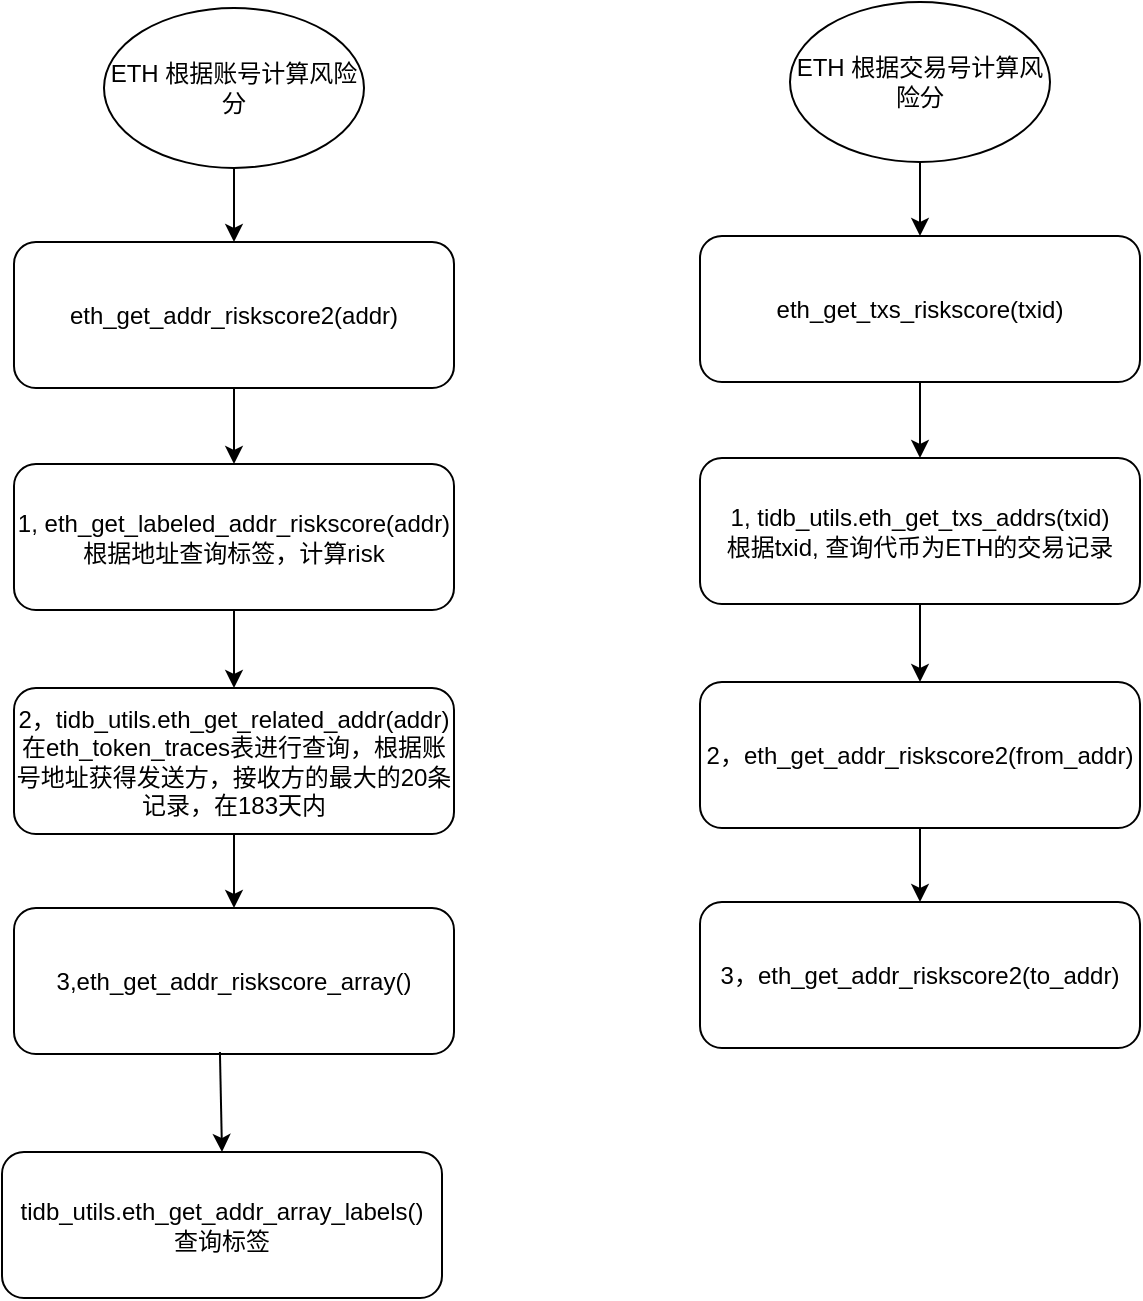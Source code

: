 <mxfile version="14.7.4" type="github" pages="2">
  <diagram id="856ZvJbGQnMX7ldOnDJI" name="Page-1">
    <mxGraphModel dx="1465" dy="913" grid="1" gridSize="10" guides="1" tooltips="1" connect="1" arrows="1" fold="1" page="1" pageScale="1" pageWidth="827" pageHeight="1169" math="0" shadow="0">
      <root>
        <mxCell id="0" />
        <mxCell id="1" parent="0" />
        <mxCell id="XW7_ojzKSVhWm9udO3rs-1" value="ETH 根据账号计算风险分 " style="ellipse;whiteSpace=wrap;html=1;" vertex="1" parent="1">
          <mxGeometry x="105" y="40" width="130" height="80" as="geometry" />
        </mxCell>
        <mxCell id="XW7_ojzKSVhWm9udO3rs-2" value="eth_get_addr_riskscore2(addr)" style="rounded=1;whiteSpace=wrap;html=1;" vertex="1" parent="1">
          <mxGeometry x="60" y="157" width="220" height="73" as="geometry" />
        </mxCell>
        <mxCell id="XW7_ojzKSVhWm9udO3rs-3" value="" style="endArrow=classic;html=1;exitX=0.5;exitY=1;exitDx=0;exitDy=0;entryX=0.5;entryY=0;entryDx=0;entryDy=0;" edge="1" parent="1" source="XW7_ojzKSVhWm9udO3rs-1" target="XW7_ojzKSVhWm9udO3rs-2">
          <mxGeometry width="50" height="50" relative="1" as="geometry">
            <mxPoint x="140" y="380" as="sourcePoint" />
            <mxPoint x="160" y="160" as="targetPoint" />
          </mxGeometry>
        </mxCell>
        <mxCell id="XW7_ojzKSVhWm9udO3rs-5" value="1, eth_get_labeled_addr_riskscore(addr)&lt;br&gt;根据地址查询标签，计算risk" style="rounded=1;whiteSpace=wrap;html=1;" vertex="1" parent="1">
          <mxGeometry x="60" y="268" width="220" height="73" as="geometry" />
        </mxCell>
        <mxCell id="XW7_ojzKSVhWm9udO3rs-6" value="" style="endArrow=classic;html=1;exitX=0.5;exitY=1;exitDx=0;exitDy=0;entryX=0.5;entryY=0;entryDx=0;entryDy=0;" edge="1" parent="1" source="XW7_ojzKSVhWm9udO3rs-2" target="XW7_ojzKSVhWm9udO3rs-5">
          <mxGeometry width="50" height="50" relative="1" as="geometry">
            <mxPoint x="380" y="320" as="sourcePoint" />
            <mxPoint x="430" y="270" as="targetPoint" />
          </mxGeometry>
        </mxCell>
        <mxCell id="XW7_ojzKSVhWm9udO3rs-7" value="&lt;div&gt;2，tidb_utils.eth_get_related_addr(addr)&lt;/div&gt;&lt;div&gt;在eth_token_traces表进行查询，根据账号地址获得发送方，接收方的最大的20条记录，在183天内&lt;br&gt;&lt;/div&gt;" style="rounded=1;whiteSpace=wrap;html=1;" vertex="1" parent="1">
          <mxGeometry x="60" y="380" width="220" height="73" as="geometry" />
        </mxCell>
        <mxCell id="XW7_ojzKSVhWm9udO3rs-8" value="" style="endArrow=classic;html=1;exitX=0.5;exitY=1;exitDx=0;exitDy=0;entryX=0.5;entryY=0;entryDx=0;entryDy=0;" edge="1" parent="1" source="XW7_ojzKSVhWm9udO3rs-5" target="XW7_ojzKSVhWm9udO3rs-7">
          <mxGeometry width="50" height="50" relative="1" as="geometry">
            <mxPoint x="410" y="430" as="sourcePoint" />
            <mxPoint x="460" y="380" as="targetPoint" />
          </mxGeometry>
        </mxCell>
        <mxCell id="XW7_ojzKSVhWm9udO3rs-13" value="3,eth_get_addr_riskscore_array()" style="rounded=1;whiteSpace=wrap;html=1;" vertex="1" parent="1">
          <mxGeometry x="60" y="490" width="220" height="73" as="geometry" />
        </mxCell>
        <mxCell id="XW7_ojzKSVhWm9udO3rs-14" value="" style="endArrow=classic;html=1;exitX=0.5;exitY=1;exitDx=0;exitDy=0;entryX=0.5;entryY=0;entryDx=0;entryDy=0;entryPerimeter=0;" edge="1" parent="1" source="XW7_ojzKSVhWm9udO3rs-7" target="XW7_ojzKSVhWm9udO3rs-13">
          <mxGeometry width="50" height="50" relative="1" as="geometry">
            <mxPoint x="440" y="540" as="sourcePoint" />
            <mxPoint x="170" y="510" as="targetPoint" />
          </mxGeometry>
        </mxCell>
        <mxCell id="XW7_ojzKSVhWm9udO3rs-16" value="tidb_utils.eth_get_addr_array_labels()&lt;br&gt;查询标签" style="rounded=1;whiteSpace=wrap;html=1;" vertex="1" parent="1">
          <mxGeometry x="54" y="612" width="220" height="73" as="geometry" />
        </mxCell>
        <mxCell id="XW7_ojzKSVhWm9udO3rs-19" value="" style="endArrow=classic;html=1;exitX=0.468;exitY=0.986;exitDx=0;exitDy=0;exitPerimeter=0;entryX=0.5;entryY=0;entryDx=0;entryDy=0;" edge="1" parent="1" source="XW7_ojzKSVhWm9udO3rs-13" target="XW7_ojzKSVhWm9udO3rs-16">
          <mxGeometry width="50" height="50" relative="1" as="geometry">
            <mxPoint x="370" y="670" as="sourcePoint" />
            <mxPoint x="420" y="620" as="targetPoint" />
          </mxGeometry>
        </mxCell>
        <mxCell id="XW7_ojzKSVhWm9udO3rs-20" value="ETH 根据交易号计算风险分 " style="ellipse;whiteSpace=wrap;html=1;" vertex="1" parent="1">
          <mxGeometry x="448" y="37" width="130" height="80" as="geometry" />
        </mxCell>
        <mxCell id="XW7_ojzKSVhWm9udO3rs-21" value="eth_get_txs_riskscore(txid)" style="rounded=1;whiteSpace=wrap;html=1;" vertex="1" parent="1">
          <mxGeometry x="403" y="154" width="220" height="73" as="geometry" />
        </mxCell>
        <mxCell id="XW7_ojzKSVhWm9udO3rs-22" value="" style="endArrow=classic;html=1;exitX=0.5;exitY=1;exitDx=0;exitDy=0;entryX=0.5;entryY=0;entryDx=0;entryDy=0;" edge="1" parent="1" source="XW7_ojzKSVhWm9udO3rs-20" target="XW7_ojzKSVhWm9udO3rs-21">
          <mxGeometry width="50" height="50" relative="1" as="geometry">
            <mxPoint x="483" y="377" as="sourcePoint" />
            <mxPoint x="503" y="157" as="targetPoint" />
          </mxGeometry>
        </mxCell>
        <mxCell id="XW7_ojzKSVhWm9udO3rs-23" value="1, tidb_utils.eth_get_txs_addrs(txid)&lt;br&gt;根据txid, 查询代币为ETH的交易记录" style="rounded=1;whiteSpace=wrap;html=1;" vertex="1" parent="1">
          <mxGeometry x="403" y="265" width="220" height="73" as="geometry" />
        </mxCell>
        <mxCell id="XW7_ojzKSVhWm9udO3rs-24" value="" style="endArrow=classic;html=1;exitX=0.5;exitY=1;exitDx=0;exitDy=0;entryX=0.5;entryY=0;entryDx=0;entryDy=0;" edge="1" parent="1" source="XW7_ojzKSVhWm9udO3rs-21" target="XW7_ojzKSVhWm9udO3rs-23">
          <mxGeometry width="50" height="50" relative="1" as="geometry">
            <mxPoint x="723" y="317" as="sourcePoint" />
            <mxPoint x="773" y="267" as="targetPoint" />
          </mxGeometry>
        </mxCell>
        <mxCell id="XW7_ojzKSVhWm9udO3rs-25" value="&lt;div&gt;2，eth_get_addr_riskscore2(from_addr)&lt;/div&gt;" style="rounded=1;whiteSpace=wrap;html=1;" vertex="1" parent="1">
          <mxGeometry x="403" y="377" width="220" height="73" as="geometry" />
        </mxCell>
        <mxCell id="XW7_ojzKSVhWm9udO3rs-26" value="" style="endArrow=classic;html=1;exitX=0.5;exitY=1;exitDx=0;exitDy=0;entryX=0.5;entryY=0;entryDx=0;entryDy=0;" edge="1" parent="1" source="XW7_ojzKSVhWm9udO3rs-23" target="XW7_ojzKSVhWm9udO3rs-25">
          <mxGeometry width="50" height="50" relative="1" as="geometry">
            <mxPoint x="753" y="427" as="sourcePoint" />
            <mxPoint x="803" y="377" as="targetPoint" />
          </mxGeometry>
        </mxCell>
        <mxCell id="XW7_ojzKSVhWm9udO3rs-27" value="3，eth_get_addr_riskscore2(to_addr)" style="rounded=1;whiteSpace=wrap;html=1;" vertex="1" parent="1">
          <mxGeometry x="403" y="487" width="220" height="73" as="geometry" />
        </mxCell>
        <mxCell id="XW7_ojzKSVhWm9udO3rs-28" value="" style="endArrow=classic;html=1;exitX=0.5;exitY=1;exitDx=0;exitDy=0;entryX=0.5;entryY=0;entryDx=0;entryDy=0;entryPerimeter=0;" edge="1" parent="1" source="XW7_ojzKSVhWm9udO3rs-25" target="XW7_ojzKSVhWm9udO3rs-27">
          <mxGeometry width="50" height="50" relative="1" as="geometry">
            <mxPoint x="783" y="537" as="sourcePoint" />
            <mxPoint x="513" y="507" as="targetPoint" />
          </mxGeometry>
        </mxCell>
      </root>
    </mxGraphModel>
  </diagram>
  <diagram id="nbPUPHwSq4mbfJpfsETS" name="Page-2">
    <mxGraphModel dx="1465" dy="913" grid="1" gridSize="10" guides="1" tooltips="1" connect="1" arrows="1" fold="1" page="1" pageScale="1" pageWidth="827" pageHeight="1169" math="0" shadow="0">
      <root>
        <mxCell id="N9jU_cckzsBoXIB6CpFo-0" />
        <mxCell id="N9jU_cckzsBoXIB6CpFo-1" parent="N9jU_cckzsBoXIB6CpFo-0" />
        <mxCell id="IIjvISD3lN-DGj-ZSIPH-0" value="TRON 根据交易号计算风险分 " style="ellipse;whiteSpace=wrap;html=1;" vertex="1" parent="N9jU_cckzsBoXIB6CpFo-1">
          <mxGeometry x="175" y="37" width="130" height="80" as="geometry" />
        </mxCell>
        <mxCell id="IIjvISD3lN-DGj-ZSIPH-1" value="tron_get_txs_riskscore(txid)" style="rounded=1;whiteSpace=wrap;html=1;" vertex="1" parent="N9jU_cckzsBoXIB6CpFo-1">
          <mxGeometry x="130" y="154" width="220" height="73" as="geometry" />
        </mxCell>
        <mxCell id="IIjvISD3lN-DGj-ZSIPH-2" value="" style="endArrow=classic;html=1;exitX=0.5;exitY=1;exitDx=0;exitDy=0;entryX=0.5;entryY=0;entryDx=0;entryDy=0;" edge="1" parent="N9jU_cckzsBoXIB6CpFo-1" source="IIjvISD3lN-DGj-ZSIPH-0" target="IIjvISD3lN-DGj-ZSIPH-1">
          <mxGeometry width="50" height="50" relative="1" as="geometry">
            <mxPoint x="210" y="377" as="sourcePoint" />
            <mxPoint x="230" y="157" as="targetPoint" />
          </mxGeometry>
        </mxCell>
        <mxCell id="IIjvISD3lN-DGj-ZSIPH-3" value="1, tidb_utils.eth_get_txs_addrs(txid)&lt;br&gt;根据txid, 查询代币为TRX的交易记录" style="rounded=1;whiteSpace=wrap;html=1;" vertex="1" parent="N9jU_cckzsBoXIB6CpFo-1">
          <mxGeometry x="130" y="265" width="220" height="73" as="geometry" />
        </mxCell>
        <mxCell id="IIjvISD3lN-DGj-ZSIPH-4" value="" style="endArrow=classic;html=1;exitX=0.5;exitY=1;exitDx=0;exitDy=0;entryX=0.5;entryY=0;entryDx=0;entryDy=0;" edge="1" parent="N9jU_cckzsBoXIB6CpFo-1" source="IIjvISD3lN-DGj-ZSIPH-1" target="IIjvISD3lN-DGj-ZSIPH-3">
          <mxGeometry width="50" height="50" relative="1" as="geometry">
            <mxPoint x="450" y="317" as="sourcePoint" />
            <mxPoint x="500" y="267" as="targetPoint" />
          </mxGeometry>
        </mxCell>
        <mxCell id="IIjvISD3lN-DGj-ZSIPH-5" value="&lt;div&gt;2，tron_get_addr_riskscore2(from_addr)&lt;/div&gt;" style="rounded=1;whiteSpace=wrap;html=1;" vertex="1" parent="N9jU_cckzsBoXIB6CpFo-1">
          <mxGeometry x="130" y="377" width="220" height="73" as="geometry" />
        </mxCell>
        <mxCell id="IIjvISD3lN-DGj-ZSIPH-6" value="" style="endArrow=classic;html=1;exitX=0.5;exitY=1;exitDx=0;exitDy=0;entryX=0.5;entryY=0;entryDx=0;entryDy=0;" edge="1" parent="N9jU_cckzsBoXIB6CpFo-1" source="IIjvISD3lN-DGj-ZSIPH-3" target="IIjvISD3lN-DGj-ZSIPH-5">
          <mxGeometry width="50" height="50" relative="1" as="geometry">
            <mxPoint x="480" y="427" as="sourcePoint" />
            <mxPoint x="530" y="377" as="targetPoint" />
          </mxGeometry>
        </mxCell>
        <mxCell id="IIjvISD3lN-DGj-ZSIPH-7" value="3，tron_get_addr_riskscore2(to_addr)" style="rounded=1;whiteSpace=wrap;html=1;" vertex="1" parent="N9jU_cckzsBoXIB6CpFo-1">
          <mxGeometry x="130" y="487" width="220" height="73" as="geometry" />
        </mxCell>
        <mxCell id="IIjvISD3lN-DGj-ZSIPH-8" value="" style="endArrow=classic;html=1;exitX=0.5;exitY=1;exitDx=0;exitDy=0;entryX=0.5;entryY=0;entryDx=0;entryDy=0;entryPerimeter=0;" edge="1" parent="N9jU_cckzsBoXIB6CpFo-1" source="IIjvISD3lN-DGj-ZSIPH-5" target="IIjvISD3lN-DGj-ZSIPH-7">
          <mxGeometry width="50" height="50" relative="1" as="geometry">
            <mxPoint x="510" y="537" as="sourcePoint" />
            <mxPoint x="240" y="507" as="targetPoint" />
          </mxGeometry>
        </mxCell>
      </root>
    </mxGraphModel>
  </diagram>
</mxfile>
